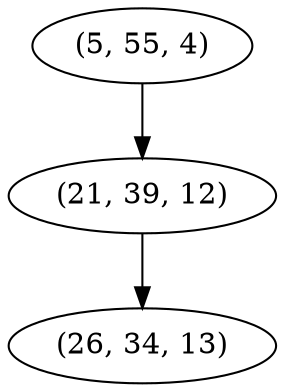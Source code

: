 digraph tree {
    "(5, 55, 4)";
    "(21, 39, 12)";
    "(26, 34, 13)";
    "(5, 55, 4)" -> "(21, 39, 12)";
    "(21, 39, 12)" -> "(26, 34, 13)";
}
